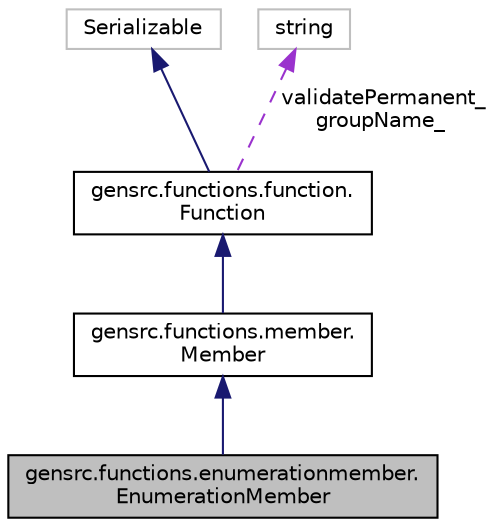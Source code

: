 digraph "gensrc.functions.enumerationmember.EnumerationMember"
{
  edge [fontname="Helvetica",fontsize="10",labelfontname="Helvetica",labelfontsize="10"];
  node [fontname="Helvetica",fontsize="10",shape=record];
  Node4 [label="gensrc.functions.enumerationmember.\lEnumerationMember",height=0.2,width=0.4,color="black", fillcolor="grey75", style="filled", fontcolor="black"];
  Node5 -> Node4 [dir="back",color="midnightblue",fontsize="10",style="solid",fontname="Helvetica"];
  Node5 [label="gensrc.functions.member.\lMember",height=0.2,width=0.4,color="black", fillcolor="white", style="filled",URL="$classgensrc_1_1functions_1_1member_1_1_member.html"];
  Node6 -> Node5 [dir="back",color="midnightblue",fontsize="10",style="solid",fontname="Helvetica"];
  Node6 [label="gensrc.functions.function.\lFunction",height=0.2,width=0.4,color="black", fillcolor="white", style="filled",URL="$classgensrc_1_1functions_1_1function_1_1_function.html"];
  Node7 -> Node6 [dir="back",color="midnightblue",fontsize="10",style="solid",fontname="Helvetica"];
  Node7 [label="Serializable",height=0.2,width=0.4,color="grey75", fillcolor="white", style="filled"];
  Node8 -> Node6 [dir="back",color="darkorchid3",fontsize="10",style="dashed",label=" validatePermanent_\ngroupName_" ,fontname="Helvetica"];
  Node8 [label="string",height=0.2,width=0.4,color="grey75", fillcolor="white", style="filled"];
}
